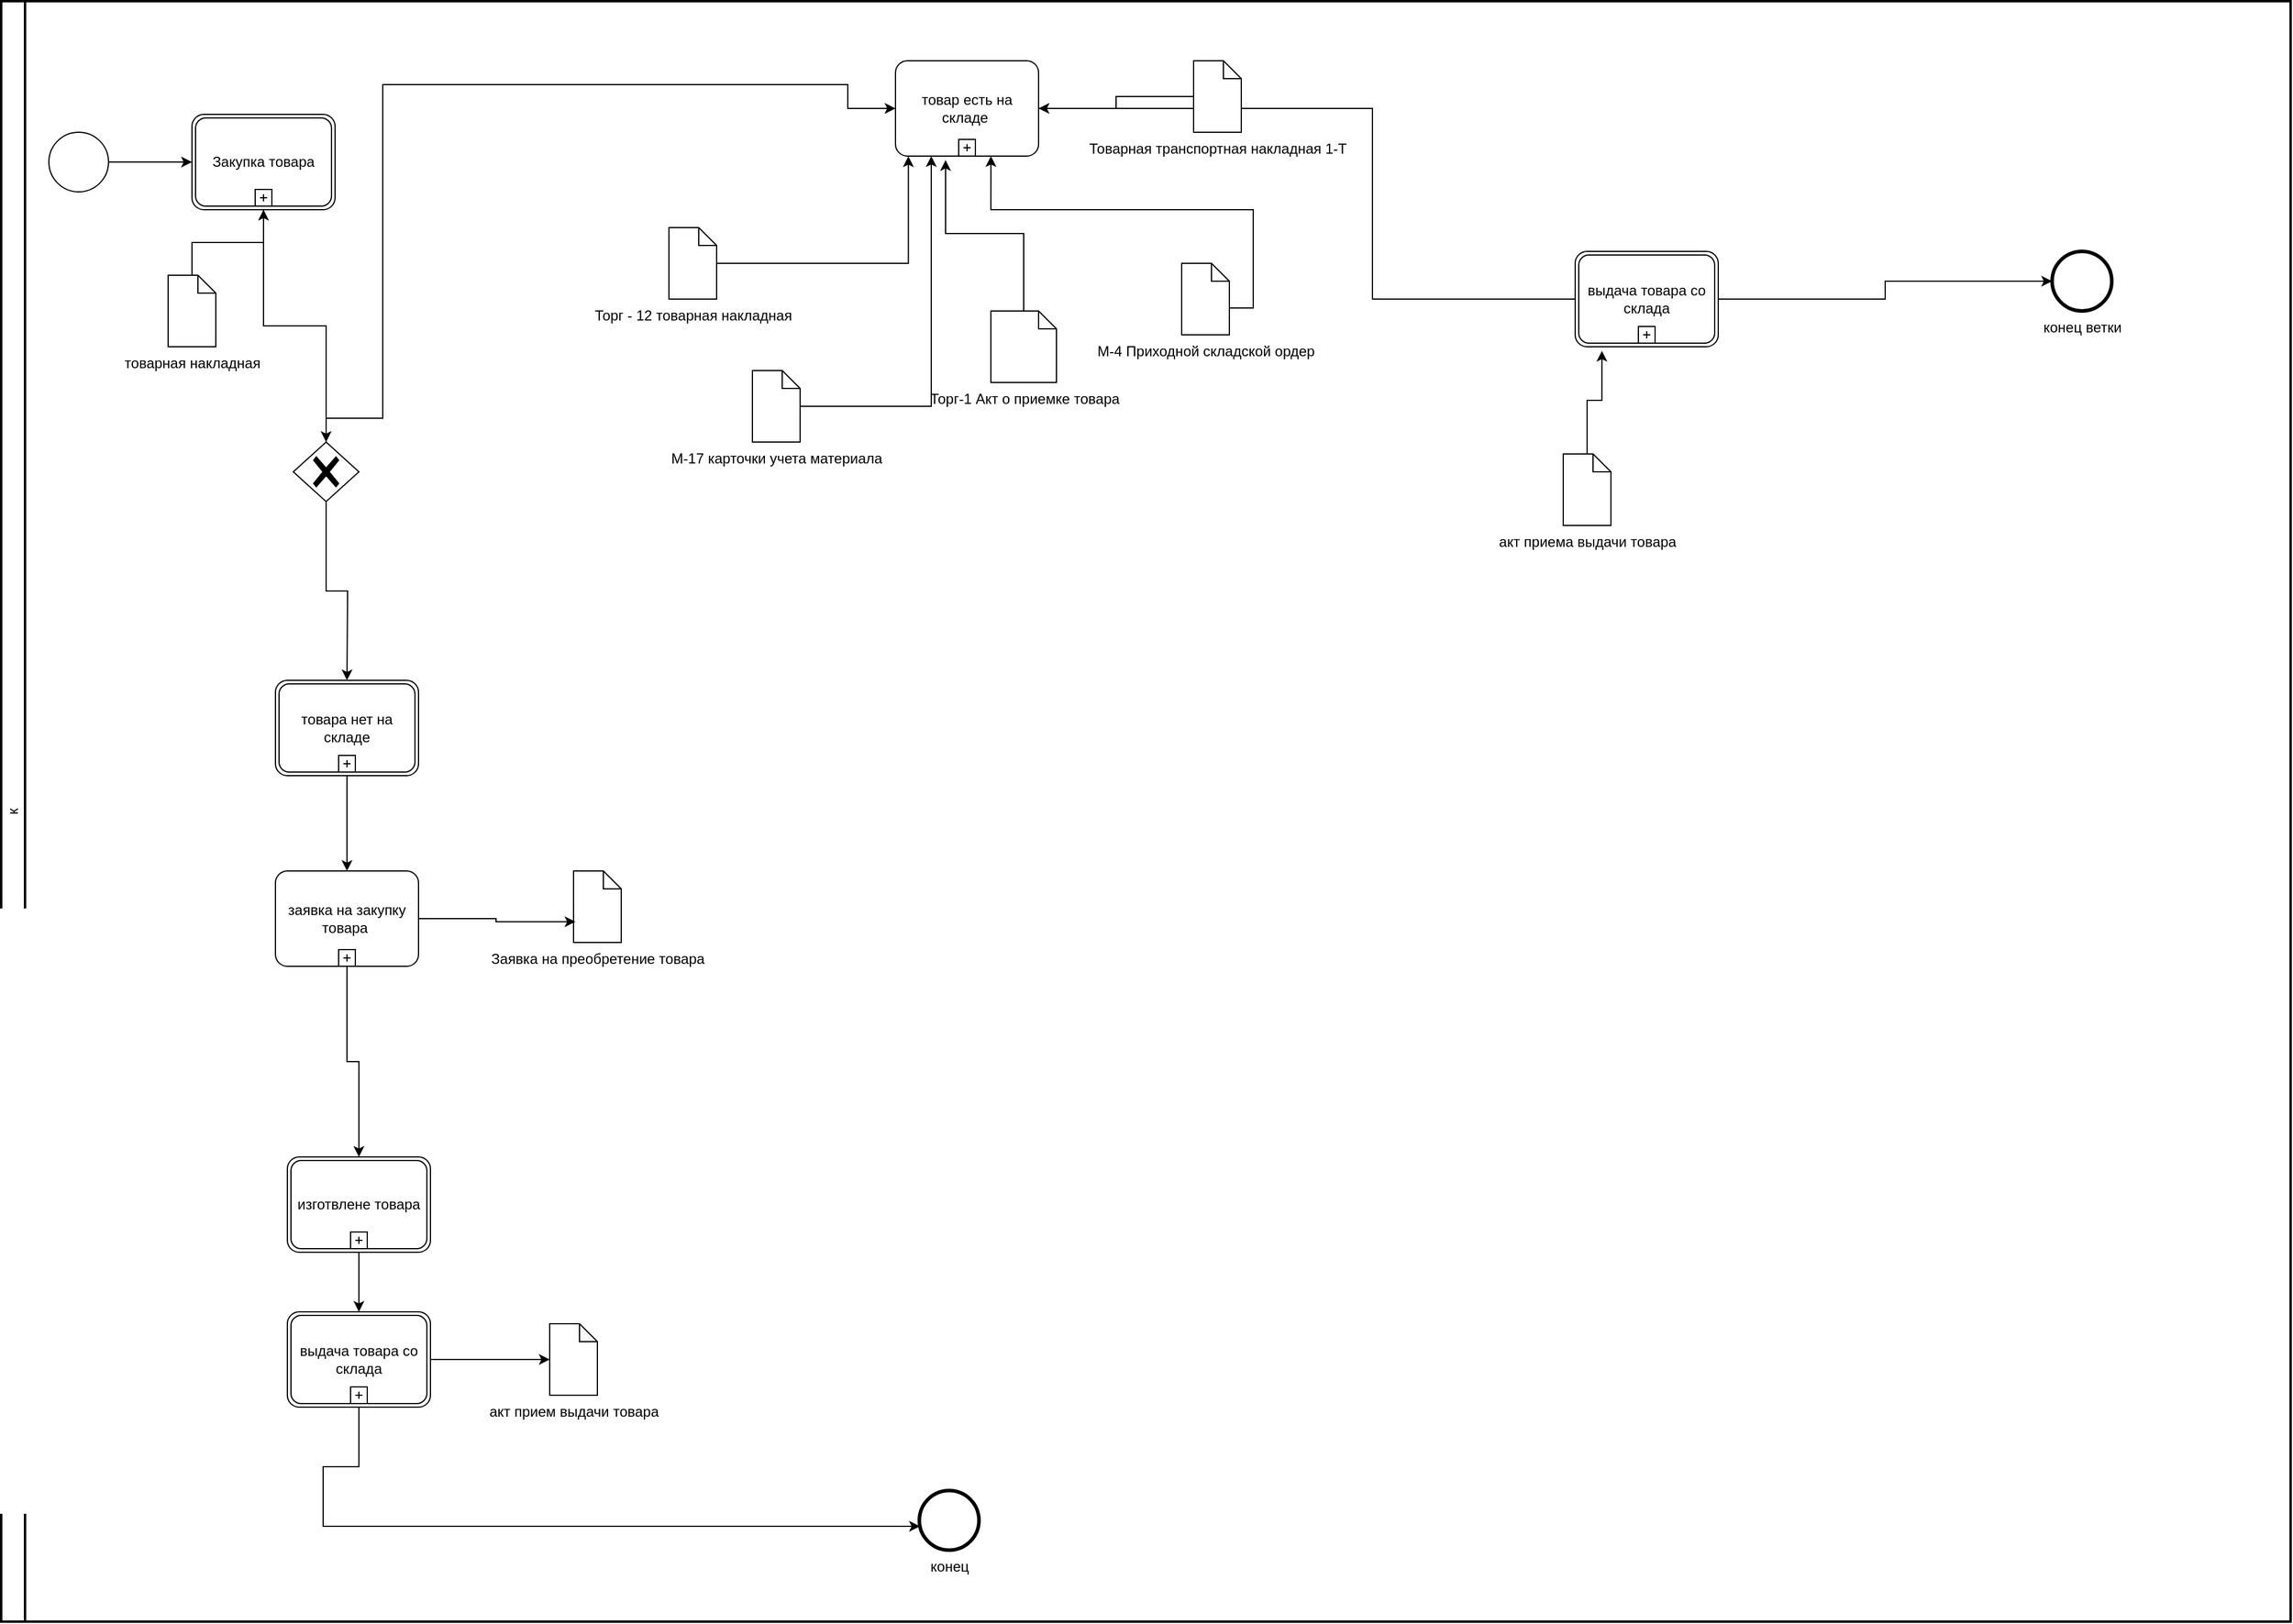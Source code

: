 <mxfile version="21.1.6" type="device">
  <diagram name="Page-1" id="2a216829-ef6e-dabb-86c1-c78162f3ba2b">
    <mxGraphModel dx="1050" dy="1649" grid="1" gridSize="10" guides="1" tooltips="1" connect="1" arrows="1" fold="1" page="1" pageScale="1" pageWidth="850" pageHeight="1100" background="none" math="0" shadow="0">
      <root>
        <mxCell id="0" />
        <mxCell id="1" parent="0" />
        <mxCell id="yzmTSxqNHob40zFkPmi_-1" value="к" style="swimlane;html=1;startSize=20;fontStyle=0;collapsible=0;horizontal=0;swimlaneLine=1;swimlaneFillColor=#ffffff;strokeWidth=2;whiteSpace=wrap;" vertex="1" parent="1">
          <mxGeometry x="110" y="-150" width="1920" height="1360" as="geometry" />
        </mxCell>
        <mxCell id="yzmTSxqNHob40zFkPmi_-4" style="edgeStyle=orthogonalEdgeStyle;rounded=0;orthogonalLoop=1;jettySize=auto;html=1;entryX=0;entryY=0.5;entryDx=0;entryDy=0;entryPerimeter=0;" edge="1" parent="yzmTSxqNHob40zFkPmi_-1" source="yzmTSxqNHob40zFkPmi_-2" target="yzmTSxqNHob40zFkPmi_-3">
          <mxGeometry relative="1" as="geometry" />
        </mxCell>
        <mxCell id="yzmTSxqNHob40zFkPmi_-2" value="" style="points=[[0.145,0.145,0],[0.5,0,0],[0.855,0.145,0],[1,0.5,0],[0.855,0.855,0],[0.5,1,0],[0.145,0.855,0],[0,0.5,0]];shape=mxgraph.bpmn.event;html=1;verticalLabelPosition=bottom;labelBackgroundColor=#ffffff;verticalAlign=top;align=center;perimeter=ellipsePerimeter;outlineConnect=0;aspect=fixed;outline=standard;symbol=general;" vertex="1" parent="yzmTSxqNHob40zFkPmi_-1">
          <mxGeometry x="40" y="110" width="50" height="50" as="geometry" />
        </mxCell>
        <mxCell id="yzmTSxqNHob40zFkPmi_-3" value="Закупка товара" style="points=[[0.25,0,0],[0.5,0,0],[0.75,0,0],[1,0.25,0],[1,0.5,0],[1,0.75,0],[0.75,1,0],[0.5,1,0],[0.25,1,0],[0,0.75,0],[0,0.5,0],[0,0.25,0]];shape=mxgraph.bpmn.task;whiteSpace=wrap;rectStyle=rounded;size=10;html=1;container=1;expand=0;collapsible=0;taskMarker=abstract;bpmnShapeType=transaction;isLoopSub=1;" vertex="1" parent="yzmTSxqNHob40zFkPmi_-1">
          <mxGeometry x="160" y="95" width="120" height="80" as="geometry" />
        </mxCell>
        <mxCell id="yzmTSxqNHob40zFkPmi_-6" style="edgeStyle=orthogonalEdgeStyle;rounded=0;orthogonalLoop=1;jettySize=auto;html=1;entryX=0.5;entryY=1;entryDx=0;entryDy=0;entryPerimeter=0;" edge="1" parent="yzmTSxqNHob40zFkPmi_-1" source="yzmTSxqNHob40zFkPmi_-5" target="yzmTSxqNHob40zFkPmi_-3">
          <mxGeometry relative="1" as="geometry" />
        </mxCell>
        <mxCell id="yzmTSxqNHob40zFkPmi_-5" value="товарная накладная" style="shape=mxgraph.bpmn.data;labelPosition=center;verticalLabelPosition=bottom;align=center;verticalAlign=top;size=15;html=1;" vertex="1" parent="yzmTSxqNHob40zFkPmi_-1">
          <mxGeometry x="140" y="230" width="40" height="60" as="geometry" />
        </mxCell>
        <mxCell id="yzmTSxqNHob40zFkPmi_-28" style="edgeStyle=orthogonalEdgeStyle;rounded=0;orthogonalLoop=1;jettySize=auto;html=1;" edge="1" parent="yzmTSxqNHob40zFkPmi_-1" source="yzmTSxqNHob40zFkPmi_-17">
          <mxGeometry relative="1" as="geometry">
            <mxPoint x="1330" y="250" as="targetPoint" />
            <Array as="points">
              <mxPoint x="1150" y="90" />
              <mxPoint x="1150" y="250" />
            </Array>
          </mxGeometry>
        </mxCell>
        <mxCell id="yzmTSxqNHob40zFkPmi_-17" value="товар есть на складе&amp;nbsp;" style="points=[[0.25,0,0],[0.5,0,0],[0.75,0,0],[1,0.25,0],[1,0.5,0],[1,0.75,0],[0.75,1,0],[0.5,1,0],[0.25,1,0],[0,0.75,0],[0,0.5,0],[0,0.25,0]];shape=mxgraph.bpmn.task;whiteSpace=wrap;rectStyle=rounded;size=10;html=1;container=1;expand=0;collapsible=0;taskMarker=abstract;isLoopSub=1;" vertex="1" parent="yzmTSxqNHob40zFkPmi_-1">
          <mxGeometry x="750" y="50" width="120" height="80" as="geometry" />
        </mxCell>
        <mxCell id="yzmTSxqNHob40zFkPmi_-26" style="edgeStyle=orthogonalEdgeStyle;rounded=0;orthogonalLoop=1;jettySize=auto;html=1;entryX=0.09;entryY=1.002;entryDx=0;entryDy=0;entryPerimeter=0;" edge="1" parent="yzmTSxqNHob40zFkPmi_-1" source="yzmTSxqNHob40zFkPmi_-18" target="yzmTSxqNHob40zFkPmi_-17">
          <mxGeometry relative="1" as="geometry" />
        </mxCell>
        <mxCell id="yzmTSxqNHob40zFkPmi_-18" value="Торг - 12 товарная накладная" style="shape=mxgraph.bpmn.data;labelPosition=center;verticalLabelPosition=bottom;align=center;verticalAlign=top;size=15;html=1;" vertex="1" parent="yzmTSxqNHob40zFkPmi_-1">
          <mxGeometry x="560" y="190" width="40" height="60" as="geometry" />
        </mxCell>
        <mxCell id="yzmTSxqNHob40zFkPmi_-25" style="edgeStyle=orthogonalEdgeStyle;rounded=0;orthogonalLoop=1;jettySize=auto;html=1;entryX=0.35;entryY=1.042;entryDx=0;entryDy=0;entryPerimeter=0;" edge="1" parent="yzmTSxqNHob40zFkPmi_-1" source="yzmTSxqNHob40zFkPmi_-19" target="yzmTSxqNHob40zFkPmi_-17">
          <mxGeometry relative="1" as="geometry" />
        </mxCell>
        <mxCell id="yzmTSxqNHob40zFkPmi_-19" value="Торг-1 Акт о приемке товара" style="shape=mxgraph.bpmn.data;labelPosition=center;verticalLabelPosition=bottom;align=center;verticalAlign=top;size=15;html=1;" vertex="1" parent="yzmTSxqNHob40zFkPmi_-1">
          <mxGeometry x="830" y="260" width="55" height="60" as="geometry" />
        </mxCell>
        <mxCell id="yzmTSxqNHob40zFkPmi_-24" style="edgeStyle=orthogonalEdgeStyle;rounded=0;orthogonalLoop=1;jettySize=auto;html=1;" edge="1" parent="yzmTSxqNHob40zFkPmi_-1" source="yzmTSxqNHob40zFkPmi_-20" target="yzmTSxqNHob40zFkPmi_-17">
          <mxGeometry relative="1" as="geometry" />
        </mxCell>
        <mxCell id="yzmTSxqNHob40zFkPmi_-20" value="Товарная транспортная накладная 1-Т" style="shape=mxgraph.bpmn.data;labelPosition=center;verticalLabelPosition=bottom;align=center;verticalAlign=top;size=15;html=1;" vertex="1" parent="yzmTSxqNHob40zFkPmi_-1">
          <mxGeometry x="1000" y="50" width="40" height="60" as="geometry" />
        </mxCell>
        <mxCell id="yzmTSxqNHob40zFkPmi_-27" style="edgeStyle=orthogonalEdgeStyle;rounded=0;orthogonalLoop=1;jettySize=auto;html=1;entryX=0.25;entryY=1;entryDx=0;entryDy=0;entryPerimeter=0;" edge="1" parent="yzmTSxqNHob40zFkPmi_-1" source="yzmTSxqNHob40zFkPmi_-21" target="yzmTSxqNHob40zFkPmi_-17">
          <mxGeometry relative="1" as="geometry" />
        </mxCell>
        <mxCell id="yzmTSxqNHob40zFkPmi_-21" value="М-17 карточки учета материала" style="shape=mxgraph.bpmn.data;labelPosition=center;verticalLabelPosition=bottom;align=center;verticalAlign=top;size=15;html=1;" vertex="1" parent="yzmTSxqNHob40zFkPmi_-1">
          <mxGeometry x="630" y="310" width="40" height="60" as="geometry" />
        </mxCell>
        <mxCell id="yzmTSxqNHob40zFkPmi_-23" style="edgeStyle=orthogonalEdgeStyle;rounded=0;orthogonalLoop=1;jettySize=auto;html=1;exitX=0;exitY=0;exitDx=40;exitDy=37.5;exitPerimeter=0;entryX=0.667;entryY=1;entryDx=0;entryDy=0;entryPerimeter=0;" edge="1" parent="yzmTSxqNHob40zFkPmi_-1" source="yzmTSxqNHob40zFkPmi_-22" target="yzmTSxqNHob40zFkPmi_-17">
          <mxGeometry relative="1" as="geometry" />
        </mxCell>
        <mxCell id="yzmTSxqNHob40zFkPmi_-22" value="М-4 Приходной складской ордер" style="shape=mxgraph.bpmn.data;labelPosition=center;verticalLabelPosition=bottom;align=center;verticalAlign=top;size=15;html=1;" vertex="1" parent="yzmTSxqNHob40zFkPmi_-1">
          <mxGeometry x="990" y="220" width="40" height="60" as="geometry" />
        </mxCell>
        <mxCell id="yzmTSxqNHob40zFkPmi_-35" style="edgeStyle=orthogonalEdgeStyle;rounded=0;orthogonalLoop=1;jettySize=auto;html=1;entryX=0;entryY=0.5;entryDx=0;entryDy=0;entryPerimeter=0;" edge="1" parent="yzmTSxqNHob40zFkPmi_-1" source="yzmTSxqNHob40zFkPmi_-29" target="yzmTSxqNHob40zFkPmi_-34">
          <mxGeometry relative="1" as="geometry" />
        </mxCell>
        <mxCell id="yzmTSxqNHob40zFkPmi_-29" value="выдача товара со склада" style="points=[[0.25,0,0],[0.5,0,0],[0.75,0,0],[1,0.25,0],[1,0.5,0],[1,0.75,0],[0.75,1,0],[0.5,1,0],[0.25,1,0],[0,0.75,0],[0,0.5,0],[0,0.25,0]];shape=mxgraph.bpmn.task;whiteSpace=wrap;rectStyle=rounded;size=10;html=1;container=1;expand=0;collapsible=0;taskMarker=abstract;bpmnShapeType=transaction;isLoopSub=1;" vertex="1" parent="yzmTSxqNHob40zFkPmi_-1">
          <mxGeometry x="1320" y="210" width="120" height="80" as="geometry" />
        </mxCell>
        <mxCell id="yzmTSxqNHob40zFkPmi_-31" style="edgeStyle=orthogonalEdgeStyle;rounded=0;orthogonalLoop=1;jettySize=auto;html=1;entryX=0.187;entryY=1.043;entryDx=0;entryDy=0;entryPerimeter=0;" edge="1" parent="yzmTSxqNHob40zFkPmi_-1" source="yzmTSxqNHob40zFkPmi_-30" target="yzmTSxqNHob40zFkPmi_-29">
          <mxGeometry relative="1" as="geometry" />
        </mxCell>
        <mxCell id="yzmTSxqNHob40zFkPmi_-30" value="акт приема выдачи товара" style="shape=mxgraph.bpmn.data;labelPosition=center;verticalLabelPosition=bottom;align=center;verticalAlign=top;size=15;html=1;" vertex="1" parent="yzmTSxqNHob40zFkPmi_-1">
          <mxGeometry x="1310" y="380" width="40" height="60" as="geometry" />
        </mxCell>
        <mxCell id="yzmTSxqNHob40zFkPmi_-34" value="конец ветки&lt;br&gt;" style="points=[[0.145,0.145,0],[0.5,0,0],[0.855,0.145,0],[1,0.5,0],[0.855,0.855,0],[0.5,1,0],[0.145,0.855,0],[0,0.5,0]];shape=mxgraph.bpmn.event;html=1;verticalLabelPosition=bottom;labelBackgroundColor=#ffffff;verticalAlign=top;align=center;perimeter=ellipsePerimeter;outlineConnect=0;aspect=fixed;outline=end;symbol=terminate2;" vertex="1" parent="yzmTSxqNHob40zFkPmi_-1">
          <mxGeometry x="1720" y="210" width="50" height="50" as="geometry" />
        </mxCell>
        <mxCell id="yzmTSxqNHob40zFkPmi_-36" value="товара нет на складе" style="points=[[0.25,0,0],[0.5,0,0],[0.75,0,0],[1,0.25,0],[1,0.5,0],[1,0.75,0],[0.75,1,0],[0.5,1,0],[0.25,1,0],[0,0.75,0],[0,0.5,0],[0,0.25,0]];shape=mxgraph.bpmn.task;whiteSpace=wrap;rectStyle=rounded;size=10;html=1;container=1;expand=0;collapsible=0;taskMarker=abstract;bpmnShapeType=transaction;isLoopSub=1;" vertex="1" parent="yzmTSxqNHob40zFkPmi_-1">
          <mxGeometry x="230" y="570" width="120" height="80" as="geometry" />
        </mxCell>
        <mxCell id="yzmTSxqNHob40zFkPmi_-39" value="Заявка на преобретение товара" style="shape=mxgraph.bpmn.data;labelPosition=center;verticalLabelPosition=bottom;align=center;verticalAlign=top;size=15;html=1;" vertex="1" parent="yzmTSxqNHob40zFkPmi_-1">
          <mxGeometry x="480" y="730" width="40" height="60" as="geometry" />
        </mxCell>
        <mxCell id="yzmTSxqNHob40zFkPmi_-42" value="изготвлене товара" style="points=[[0.25,0,0],[0.5,0,0],[0.75,0,0],[1,0.25,0],[1,0.5,0],[1,0.75,0],[0.75,1,0],[0.5,1,0],[0.25,1,0],[0,0.75,0],[0,0.5,0],[0,0.25,0]];shape=mxgraph.bpmn.task;whiteSpace=wrap;rectStyle=rounded;size=10;html=1;container=1;expand=0;collapsible=0;taskMarker=abstract;bpmnShapeType=transaction;isLoopSub=1;" vertex="1" parent="yzmTSxqNHob40zFkPmi_-1">
          <mxGeometry x="240" y="970" width="120" height="80" as="geometry" />
        </mxCell>
        <mxCell id="yzmTSxqNHob40zFkPmi_-46" value="акт прием выдачи товара" style="shape=mxgraph.bpmn.data;labelPosition=center;verticalLabelPosition=bottom;align=center;verticalAlign=top;size=15;html=1;" vertex="1" parent="yzmTSxqNHob40zFkPmi_-1">
          <mxGeometry x="460" y="1110" width="40" height="60" as="geometry" />
        </mxCell>
        <mxCell id="yzmTSxqNHob40zFkPmi_-49" value="конец" style="points=[[0.145,0.145,0],[0.5,0,0],[0.855,0.145,0],[1,0.5,0],[0.855,0.855,0],[0.5,1,0],[0.145,0.855,0],[0,0.5,0]];shape=mxgraph.bpmn.event;html=1;verticalLabelPosition=bottom;labelBackgroundColor=#ffffff;verticalAlign=top;align=center;perimeter=ellipsePerimeter;outlineConnect=0;aspect=fixed;outline=end;symbol=terminate2;" vertex="1" parent="yzmTSxqNHob40zFkPmi_-1">
          <mxGeometry x="770" y="1250" width="50" height="50" as="geometry" />
        </mxCell>
        <mxCell id="yzmTSxqNHob40zFkPmi_-9" style="edgeStyle=orthogonalEdgeStyle;rounded=0;orthogonalLoop=1;jettySize=auto;html=1;" edge="1" parent="1" source="yzmTSxqNHob40zFkPmi_-8">
          <mxGeometry relative="1" as="geometry">
            <mxPoint x="400" y="420" as="targetPoint" />
          </mxGeometry>
        </mxCell>
        <mxCell id="yzmTSxqNHob40zFkPmi_-10" style="edgeStyle=orthogonalEdgeStyle;rounded=0;orthogonalLoop=1;jettySize=auto;html=1;" edge="1" parent="1" source="yzmTSxqNHob40zFkPmi_-8" target="yzmTSxqNHob40zFkPmi_-17">
          <mxGeometry relative="1" as="geometry">
            <mxPoint x="460" y="-80" as="targetPoint" />
            <Array as="points">
              <mxPoint x="383" y="200" />
              <mxPoint x="430" y="200" />
              <mxPoint x="430" y="-80" />
              <mxPoint x="820" y="-80" />
            </Array>
          </mxGeometry>
        </mxCell>
        <mxCell id="yzmTSxqNHob40zFkPmi_-8" value="" style="points=[[0.25,0.25,0],[0.5,0,0],[0.75,0.25,0],[1,0.5,0],[0.75,0.75,0],[0.5,1,0],[0.25,0.75,0],[0,0.5,0]];shape=mxgraph.bpmn.gateway2;html=1;verticalLabelPosition=bottom;labelBackgroundColor=#ffffff;verticalAlign=top;align=center;perimeter=rhombusPerimeter;outlineConnect=0;outline=none;symbol=none;gwType=exclusive;" vertex="1" parent="1">
          <mxGeometry x="355" y="220" width="55" height="50" as="geometry" />
        </mxCell>
        <mxCell id="yzmTSxqNHob40zFkPmi_-7" style="edgeStyle=orthogonalEdgeStyle;rounded=0;orthogonalLoop=1;jettySize=auto;html=1;" edge="1" parent="1" source="yzmTSxqNHob40zFkPmi_-3" target="yzmTSxqNHob40zFkPmi_-8">
          <mxGeometry relative="1" as="geometry">
            <mxPoint x="380" y="245" as="targetPoint" />
          </mxGeometry>
        </mxCell>
        <mxCell id="yzmTSxqNHob40zFkPmi_-40" style="edgeStyle=orthogonalEdgeStyle;rounded=0;orthogonalLoop=1;jettySize=auto;html=1;entryX=0.04;entryY=0.71;entryDx=0;entryDy=0;entryPerimeter=0;" edge="1" parent="1" source="yzmTSxqNHob40zFkPmi_-38" target="yzmTSxqNHob40zFkPmi_-39">
          <mxGeometry relative="1" as="geometry" />
        </mxCell>
        <mxCell id="yzmTSxqNHob40zFkPmi_-41" style="edgeStyle=orthogonalEdgeStyle;rounded=0;orthogonalLoop=1;jettySize=auto;html=1;entryX=0.5;entryY=0;entryDx=0;entryDy=0;entryPerimeter=0;" edge="1" parent="1" source="yzmTSxqNHob40zFkPmi_-38" target="yzmTSxqNHob40zFkPmi_-42">
          <mxGeometry relative="1" as="geometry">
            <mxPoint x="410" y="810" as="targetPoint" />
          </mxGeometry>
        </mxCell>
        <mxCell id="yzmTSxqNHob40zFkPmi_-38" value="заявка на закупку товара&amp;nbsp;" style="points=[[0.25,0,0],[0.5,0,0],[0.75,0,0],[1,0.25,0],[1,0.5,0],[1,0.75,0],[0.75,1,0],[0.5,1,0],[0.25,1,0],[0,0.75,0],[0,0.5,0],[0,0.25,0]];shape=mxgraph.bpmn.task;whiteSpace=wrap;rectStyle=rounded;size=10;html=1;container=1;expand=0;collapsible=0;taskMarker=abstract;isLoopSub=1;" vertex="1" parent="1">
          <mxGeometry x="340" y="580" width="120" height="80" as="geometry" />
        </mxCell>
        <mxCell id="yzmTSxqNHob40zFkPmi_-37" style="edgeStyle=orthogonalEdgeStyle;rounded=0;orthogonalLoop=1;jettySize=auto;html=1;" edge="1" parent="1" source="yzmTSxqNHob40zFkPmi_-36" target="yzmTSxqNHob40zFkPmi_-38">
          <mxGeometry relative="1" as="geometry">
            <mxPoint x="400" y="620" as="targetPoint" />
          </mxGeometry>
        </mxCell>
        <mxCell id="yzmTSxqNHob40zFkPmi_-47" style="edgeStyle=orthogonalEdgeStyle;rounded=0;orthogonalLoop=1;jettySize=auto;html=1;entryX=0;entryY=0.5;entryDx=0;entryDy=0;entryPerimeter=0;" edge="1" parent="1" source="yzmTSxqNHob40zFkPmi_-44" target="yzmTSxqNHob40zFkPmi_-46">
          <mxGeometry relative="1" as="geometry" />
        </mxCell>
        <mxCell id="yzmTSxqNHob40zFkPmi_-48" style="edgeStyle=orthogonalEdgeStyle;rounded=0;orthogonalLoop=1;jettySize=auto;html=1;" edge="1" parent="1" source="yzmTSxqNHob40zFkPmi_-44" target="yzmTSxqNHob40zFkPmi_-49">
          <mxGeometry relative="1" as="geometry">
            <mxPoint x="900" y="1140" as="targetPoint" />
            <Array as="points">
              <mxPoint x="410" y="1080" />
              <mxPoint x="380" y="1080" />
              <mxPoint x="380" y="1130" />
            </Array>
          </mxGeometry>
        </mxCell>
        <mxCell id="yzmTSxqNHob40zFkPmi_-44" value="выдача товара со склада" style="points=[[0.25,0,0],[0.5,0,0],[0.75,0,0],[1,0.25,0],[1,0.5,0],[1,0.75,0],[0.75,1,0],[0.5,1,0],[0.25,1,0],[0,0.75,0],[0,0.5,0],[0,0.25,0]];shape=mxgraph.bpmn.task;whiteSpace=wrap;rectStyle=rounded;size=10;html=1;container=1;expand=0;collapsible=0;taskMarker=abstract;bpmnShapeType=transaction;isLoopSub=1;" vertex="1" parent="1">
          <mxGeometry x="350" y="950" width="120" height="80" as="geometry" />
        </mxCell>
        <mxCell id="yzmTSxqNHob40zFkPmi_-43" style="edgeStyle=orthogonalEdgeStyle;rounded=0;orthogonalLoop=1;jettySize=auto;html=1;" edge="1" parent="1" source="yzmTSxqNHob40zFkPmi_-42" target="yzmTSxqNHob40zFkPmi_-44">
          <mxGeometry relative="1" as="geometry">
            <mxPoint x="410" y="990" as="targetPoint" />
          </mxGeometry>
        </mxCell>
      </root>
    </mxGraphModel>
  </diagram>
</mxfile>
